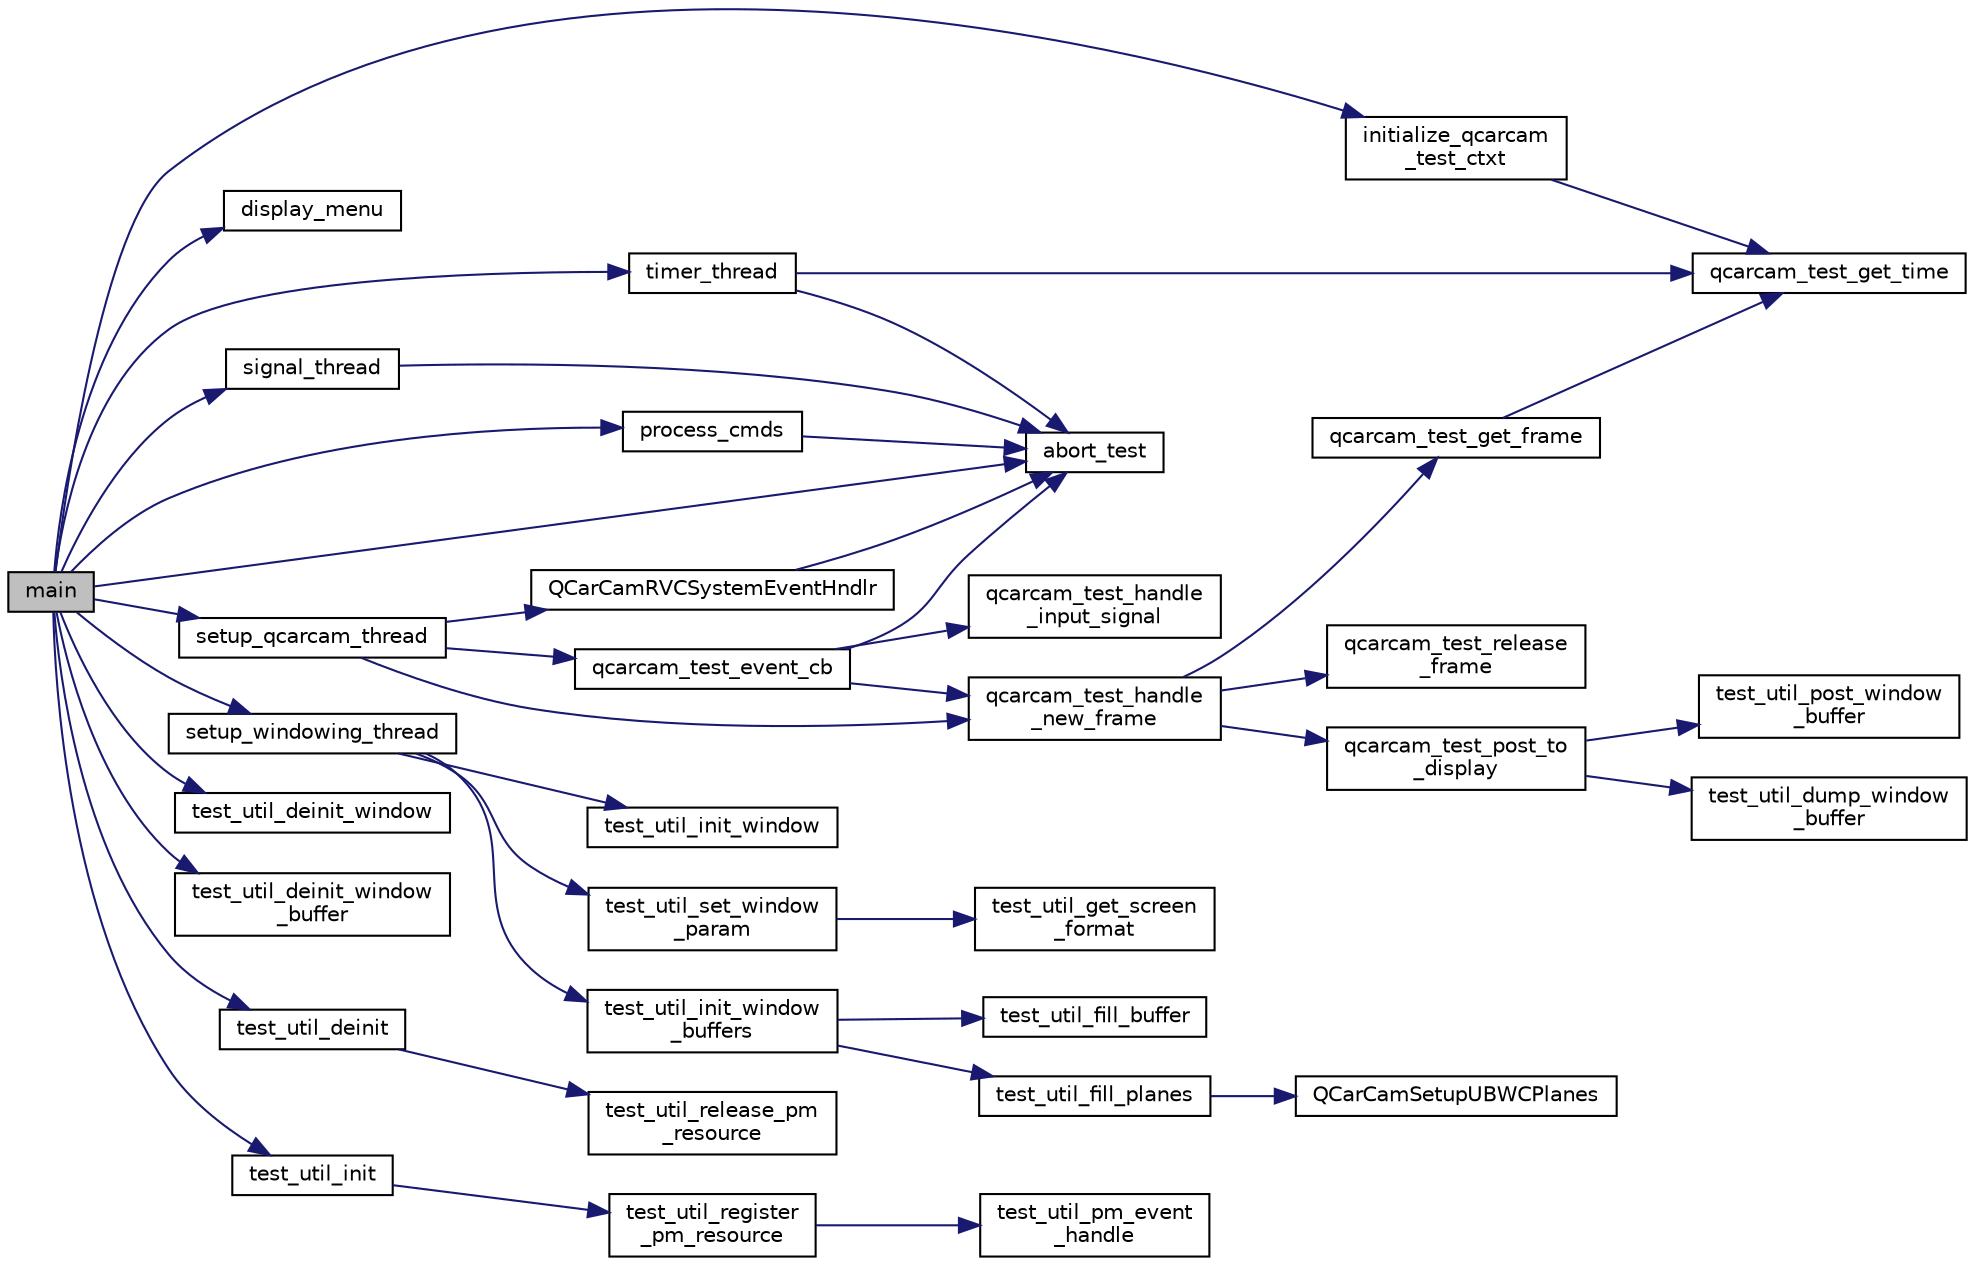 digraph "main"
{
 // LATEX_PDF_SIZE
  edge [fontname="Helvetica",fontsize="10",labelfontname="Helvetica",labelfontsize="10"];
  node [fontname="Helvetica",fontsize="10",shape=record];
  rankdir="LR";
  Node1 [label="main",height=0.2,width=0.4,color="black", fillcolor="grey75", style="filled", fontcolor="black",tooltip=" "];
  Node1 -> Node2 [color="midnightblue",fontsize="10",style="solid"];
  Node2 [label="abort_test",height=0.2,width=0.4,color="black", fillcolor="white", style="filled",URL="$qcarcam__rvc_8cpp.html#abb659ea4fcdda24ef85ed84745407cfc",tooltip=" "];
  Node1 -> Node3 [color="midnightblue",fontsize="10",style="solid"];
  Node3 [label="display_menu",height=0.2,width=0.4,color="black", fillcolor="white", style="filled",URL="$qcarcam__rvc_8cpp.html#a39f5190c4bbb94c4d470854781e91105",tooltip=" "];
  Node1 -> Node4 [color="midnightblue",fontsize="10",style="solid"];
  Node4 [label="initialize_qcarcam\l_test_ctxt",height=0.2,width=0.4,color="black", fillcolor="white", style="filled",URL="$qcarcam__rvc_8cpp.html#a47807e0d41b93714db0049c61732567e",tooltip=" "];
  Node4 -> Node5 [color="midnightblue",fontsize="10",style="solid"];
  Node5 [label="qcarcam_test_get_time",height=0.2,width=0.4,color="black", fillcolor="white", style="filled",URL="$qcarcam__rvc_8cpp.html#a49eba9a5794cb489599faae181f4fc6c",tooltip=" "];
  Node1 -> Node6 [color="midnightblue",fontsize="10",style="solid"];
  Node6 [label="process_cmds",height=0.2,width=0.4,color="black", fillcolor="white", style="filled",URL="$qcarcam__rvc_8cpp.html#aff9a782a84b05bec55c26587ed39d914",tooltip=" "];
  Node6 -> Node2 [color="midnightblue",fontsize="10",style="solid"];
  Node1 -> Node7 [color="midnightblue",fontsize="10",style="solid"];
  Node7 [label="setup_qcarcam_thread",height=0.2,width=0.4,color="black", fillcolor="white", style="filled",URL="$qcarcam__rvc_8cpp.html#a73b378210720a237fc32a6baf6519779",tooltip=" "];
  Node7 -> Node8 [color="midnightblue",fontsize="10",style="solid"];
  Node8 [label="qcarcam_test_event_cb",height=0.2,width=0.4,color="black", fillcolor="white", style="filled",URL="$qcarcam__rvc_8cpp.html#a112471bf458b66abe0dd76c217754482",tooltip=" "];
  Node8 -> Node2 [color="midnightblue",fontsize="10",style="solid"];
  Node8 -> Node9 [color="midnightblue",fontsize="10",style="solid"];
  Node9 [label="qcarcam_test_handle\l_input_signal",height=0.2,width=0.4,color="black", fillcolor="white", style="filled",URL="$qcarcam__rvc_8cpp.html#af672706e12362c441374d68146e82dff",tooltip=" "];
  Node8 -> Node10 [color="midnightblue",fontsize="10",style="solid"];
  Node10 [label="qcarcam_test_handle\l_new_frame",height=0.2,width=0.4,color="black", fillcolor="white", style="filled",URL="$qcarcam__rvc_8cpp.html#aec784c5d12a56f33367470f1bce01bdd",tooltip=" "];
  Node10 -> Node11 [color="midnightblue",fontsize="10",style="solid"];
  Node11 [label="qcarcam_test_get_frame",height=0.2,width=0.4,color="black", fillcolor="white", style="filled",URL="$qcarcam__rvc_8cpp.html#a1f25d391f014163f12a83cf53990f3ad",tooltip=" "];
  Node11 -> Node5 [color="midnightblue",fontsize="10",style="solid"];
  Node10 -> Node12 [color="midnightblue",fontsize="10",style="solid"];
  Node12 [label="qcarcam_test_post_to\l_display",height=0.2,width=0.4,color="black", fillcolor="white", style="filled",URL="$qcarcam__rvc_8cpp.html#a890e54ec2c2b5966688b903e60463af8",tooltip=" "];
  Node12 -> Node13 [color="midnightblue",fontsize="10",style="solid"];
  Node13 [label="test_util_dump_window\l_buffer",height=0.2,width=0.4,color="black", fillcolor="white", style="filled",URL="$test__util_8h.html#adcaaa3e1cf469ccc80284c0b7cc88372",tooltip="Dump frame to a file."];
  Node12 -> Node14 [color="midnightblue",fontsize="10",style="solid"];
  Node14 [label="test_util_post_window\l_buffer",height=0.2,width=0.4,color="black", fillcolor="white", style="filled",URL="$test__util_8h.html#a191c23327dba8ce55420c876825137a6",tooltip="Send frame to display."];
  Node10 -> Node15 [color="midnightblue",fontsize="10",style="solid"];
  Node15 [label="qcarcam_test_release\l_frame",height=0.2,width=0.4,color="black", fillcolor="white", style="filled",URL="$qcarcam__rvc_8cpp.html#a0cef3c8b0ec3193eb777f02a792b3d37",tooltip=" "];
  Node7 -> Node10 [color="midnightblue",fontsize="10",style="solid"];
  Node7 -> Node16 [color="midnightblue",fontsize="10",style="solid"];
  Node16 [label="QCarCamRVCSystemEventHndlr",height=0.2,width=0.4,color="black", fillcolor="white", style="filled",URL="$qcarcam__rvc_8cpp.html#a6b28cd44fd84eba3d9c77e9923698172",tooltip=" "];
  Node16 -> Node2 [color="midnightblue",fontsize="10",style="solid"];
  Node1 -> Node17 [color="midnightblue",fontsize="10",style="solid"];
  Node17 [label="setup_windowing_thread",height=0.2,width=0.4,color="black", fillcolor="white", style="filled",URL="$qcarcam__rvc_8cpp.html#ac15645766f6f26f8e202e60a95e7fc32",tooltip=" "];
  Node17 -> Node18 [color="midnightblue",fontsize="10",style="solid"];
  Node18 [label="test_util_init_window",height=0.2,width=0.4,color="black", fillcolor="white", style="filled",URL="$test__util_8h.html#aee2d77bd9c7f6ca6ffb996ce78641053",tooltip="Initialize new window."];
  Node17 -> Node19 [color="midnightblue",fontsize="10",style="solid"];
  Node19 [label="test_util_init_window\l_buffers",height=0.2,width=0.4,color="black", fillcolor="white", style="filled",URL="$test__util_8h.html#aef2de509d298b031113f9f1738cfcc83",tooltip="Initialize buffers for display."];
  Node19 -> Node20 [color="midnightblue",fontsize="10",style="solid"];
  Node20 [label="test_util_fill_buffer",height=0.2,width=0.4,color="black", fillcolor="white", style="filled",URL="$test__util__qnx_8cpp.html#aab60d353869c66d56eebf00f6669524f",tooltip=" "];
  Node19 -> Node21 [color="midnightblue",fontsize="10",style="solid"];
  Node21 [label="test_util_fill_planes",height=0.2,width=0.4,color="black", fillcolor="white", style="filled",URL="$test__util__qnx_8cpp.html#acaf07bde0adff602a8c0ee0bc0f22c53",tooltip=" "];
  Node21 -> Node22 [color="midnightblue",fontsize="10",style="solid"];
  Node22 [label="QCarCamSetupUBWCPlanes",height=0.2,width=0.4,color="black", fillcolor="white", style="filled",URL="$test__util__qnx_8cpp.html#aea2f37942345bca4b9bf4f8bd8f92bc7",tooltip=" "];
  Node17 -> Node23 [color="midnightblue",fontsize="10",style="solid"];
  Node23 [label="test_util_set_window\l_param",height=0.2,width=0.4,color="black", fillcolor="white", style="filled",URL="$test__util_8h.html#a3e8749e0c6dec81335fd7e587515ff1a",tooltip="Send window parameters to display."];
  Node23 -> Node24 [color="midnightblue",fontsize="10",style="solid"];
  Node24 [label="test_util_get_screen\l_format",height=0.2,width=0.4,color="black", fillcolor="white", style="filled",URL="$test__util__qnx_8cpp.html#ad9e4fc4f68f56f98a21b6ea460ee9400",tooltip=" "];
  Node1 -> Node25 [color="midnightblue",fontsize="10",style="solid"];
  Node25 [label="signal_thread",height=0.2,width=0.4,color="black", fillcolor="white", style="filled",URL="$qcarcam__rvc_8cpp.html#a41b09abbb47064fc2e99e992c1b8166d",tooltip=" "];
  Node25 -> Node2 [color="midnightblue",fontsize="10",style="solid"];
  Node1 -> Node26 [color="midnightblue",fontsize="10",style="solid"];
  Node26 [label="test_util_deinit",height=0.2,width=0.4,color="black", fillcolor="white", style="filled",URL="$test__util_8h.html#a2271b67bf8dfe536c5bcef79bd98ad2b",tooltip="Destroy context and free memory."];
  Node26 -> Node27 [color="midnightblue",fontsize="10",style="solid"];
  Node27 [label="test_util_release_pm\l_resource",height=0.2,width=0.4,color="black", fillcolor="white", style="filled",URL="$test__util__qnx_8cpp.html#a05b0a3728675f5f84aa40e04c0a64fa3",tooltip="close power manager channel, fd, release thread"];
  Node1 -> Node28 [color="midnightblue",fontsize="10",style="solid"];
  Node28 [label="test_util_deinit_window",height=0.2,width=0.4,color="black", fillcolor="white", style="filled",URL="$test__util_8h.html#ae5db16ddfb482f0165246f53f48b6023",tooltip="Destroy window."];
  Node1 -> Node29 [color="midnightblue",fontsize="10",style="solid"];
  Node29 [label="test_util_deinit_window\l_buffer",height=0.2,width=0.4,color="black", fillcolor="white", style="filled",URL="$test__util_8h.html#a14c5969b25971e2ea2fd7d0d94f00c74",tooltip="Destroy window buffers."];
  Node1 -> Node30 [color="midnightblue",fontsize="10",style="solid"];
  Node30 [label="test_util_init",height=0.2,width=0.4,color="black", fillcolor="white", style="filled",URL="$test__util_8h.html#a51b3ee8caf13bc9900097aa5bfb3b548",tooltip="Initialize context that is to be used to display content on the screen."];
  Node30 -> Node31 [color="midnightblue",fontsize="10",style="solid"];
  Node31 [label="test_util_register\l_pm_resource",height=0.2,width=0.4,color="black", fillcolor="white", style="filled",URL="$test__util__qnx_8cpp.html#ac81419a6be6cf1dfff561a692e10ae2f",tooltip="create power manager channel, register power resource"];
  Node31 -> Node32 [color="midnightblue",fontsize="10",style="solid"];
  Node32 [label="test_util_pm_event\l_handle",height=0.2,width=0.4,color="black", fillcolor="white", style="filled",URL="$test__util__qnx_8cpp.html#a6a11d4c9ec08f0896cdc06360adbe71d",tooltip="power manager event handle"];
  Node1 -> Node33 [color="midnightblue",fontsize="10",style="solid"];
  Node33 [label="timer_thread",height=0.2,width=0.4,color="black", fillcolor="white", style="filled",URL="$qcarcam__rvc_8cpp.html#a81c21dd7212e067665f561fd60cb708d",tooltip=" "];
  Node33 -> Node2 [color="midnightblue",fontsize="10",style="solid"];
  Node33 -> Node5 [color="midnightblue",fontsize="10",style="solid"];
}
